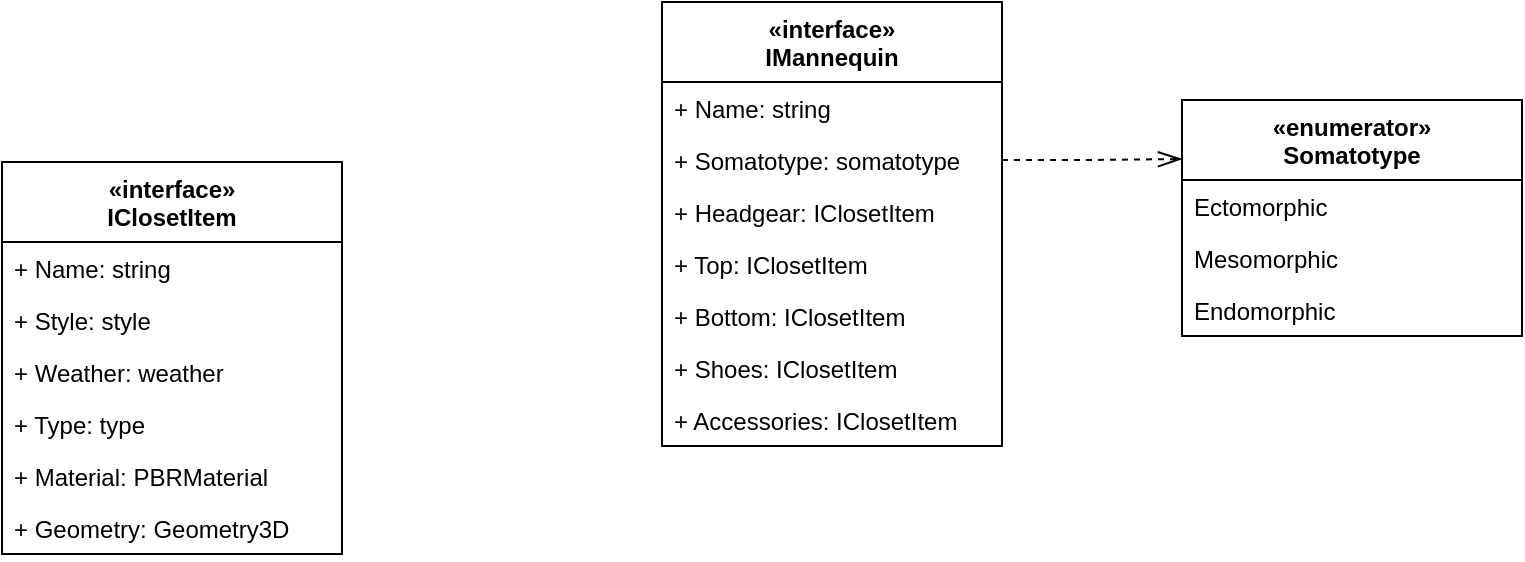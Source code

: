 <mxfile version="21.2.8" type="device">
  <diagram id="C5RBs43oDa-KdzZeNtuy" name="Page-1">
    <mxGraphModel dx="989" dy="610" grid="1" gridSize="10" guides="1" tooltips="1" connect="1" arrows="1" fold="1" page="1" pageScale="1" pageWidth="827" pageHeight="1169" math="0" shadow="0">
      <root>
        <mxCell id="WIyWlLk6GJQsqaUBKTNV-0" />
        <mxCell id="WIyWlLk6GJQsqaUBKTNV-1" parent="WIyWlLk6GJQsqaUBKTNV-0" />
        <mxCell id="nQiGoIswiCYzwuLaW1Vb-15" value="«interface»&lt;br&gt;IClosetItem" style="swimlane;fontStyle=1;align=center;verticalAlign=top;childLayout=stackLayout;horizontal=1;startSize=40;horizontalStack=0;resizeParent=1;resizeParentMax=0;resizeLast=0;collapsible=1;marginBottom=0;whiteSpace=wrap;html=1;" vertex="1" parent="WIyWlLk6GJQsqaUBKTNV-1">
          <mxGeometry x="50" y="100" width="170" height="196" as="geometry" />
        </mxCell>
        <mxCell id="nQiGoIswiCYzwuLaW1Vb-16" value="+ Name: string" style="text;strokeColor=none;fillColor=none;align=left;verticalAlign=top;spacingLeft=4;spacingRight=4;overflow=hidden;rotatable=0;points=[[0,0.5],[1,0.5]];portConstraint=eastwest;whiteSpace=wrap;html=1;" vertex="1" parent="nQiGoIswiCYzwuLaW1Vb-15">
          <mxGeometry y="40" width="170" height="26" as="geometry" />
        </mxCell>
        <mxCell id="nQiGoIswiCYzwuLaW1Vb-21" value="+ Style: style" style="text;strokeColor=none;fillColor=none;align=left;verticalAlign=top;spacingLeft=4;spacingRight=4;overflow=hidden;rotatable=0;points=[[0,0.5],[1,0.5]];portConstraint=eastwest;whiteSpace=wrap;html=1;" vertex="1" parent="nQiGoIswiCYzwuLaW1Vb-15">
          <mxGeometry y="66" width="170" height="26" as="geometry" />
        </mxCell>
        <mxCell id="nQiGoIswiCYzwuLaW1Vb-22" value="+ Weather: weather" style="text;strokeColor=none;fillColor=none;align=left;verticalAlign=top;spacingLeft=4;spacingRight=4;overflow=hidden;rotatable=0;points=[[0,0.5],[1,0.5]];portConstraint=eastwest;whiteSpace=wrap;html=1;" vertex="1" parent="nQiGoIswiCYzwuLaW1Vb-15">
          <mxGeometry y="92" width="170" height="26" as="geometry" />
        </mxCell>
        <mxCell id="nQiGoIswiCYzwuLaW1Vb-23" value="+ Type: type" style="text;strokeColor=none;fillColor=none;align=left;verticalAlign=top;spacingLeft=4;spacingRight=4;overflow=hidden;rotatable=0;points=[[0,0.5],[1,0.5]];portConstraint=eastwest;whiteSpace=wrap;html=1;" vertex="1" parent="nQiGoIswiCYzwuLaW1Vb-15">
          <mxGeometry y="118" width="170" height="26" as="geometry" />
        </mxCell>
        <mxCell id="nQiGoIswiCYzwuLaW1Vb-19" value="+ Material: PBRMaterial" style="text;strokeColor=none;fillColor=none;align=left;verticalAlign=top;spacingLeft=4;spacingRight=4;overflow=hidden;rotatable=0;points=[[0,0.5],[1,0.5]];portConstraint=eastwest;whiteSpace=wrap;html=1;" vertex="1" parent="nQiGoIswiCYzwuLaW1Vb-15">
          <mxGeometry y="144" width="170" height="26" as="geometry" />
        </mxCell>
        <mxCell id="nQiGoIswiCYzwuLaW1Vb-20" value="+ Geometry: Geometry3D" style="text;strokeColor=none;fillColor=none;align=left;verticalAlign=top;spacingLeft=4;spacingRight=4;overflow=hidden;rotatable=0;points=[[0,0.5],[1,0.5]];portConstraint=eastwest;whiteSpace=wrap;html=1;" vertex="1" parent="nQiGoIswiCYzwuLaW1Vb-15">
          <mxGeometry y="170" width="170" height="26" as="geometry" />
        </mxCell>
        <mxCell id="nQiGoIswiCYzwuLaW1Vb-32" value="«interface»&lt;br&gt;IMannequin" style="swimlane;fontStyle=1;align=center;verticalAlign=top;childLayout=stackLayout;horizontal=1;startSize=40;horizontalStack=0;resizeParent=1;resizeParentMax=0;resizeLast=0;collapsible=1;marginBottom=0;whiteSpace=wrap;html=1;" vertex="1" parent="WIyWlLk6GJQsqaUBKTNV-1">
          <mxGeometry x="380" y="20" width="170" height="222" as="geometry" />
        </mxCell>
        <mxCell id="nQiGoIswiCYzwuLaW1Vb-33" value="+ Name: string" style="text;strokeColor=none;fillColor=none;align=left;verticalAlign=top;spacingLeft=4;spacingRight=4;overflow=hidden;rotatable=0;points=[[0,0.5],[1,0.5]];portConstraint=eastwest;whiteSpace=wrap;html=1;" vertex="1" parent="nQiGoIswiCYzwuLaW1Vb-32">
          <mxGeometry y="40" width="170" height="26" as="geometry" />
        </mxCell>
        <mxCell id="nQiGoIswiCYzwuLaW1Vb-39" value="+ Somatotype: somatotype" style="text;strokeColor=none;fillColor=none;align=left;verticalAlign=top;spacingLeft=4;spacingRight=4;overflow=hidden;rotatable=0;points=[[0,0.5],[1,0.5]];portConstraint=eastwest;whiteSpace=wrap;html=1;" vertex="1" parent="nQiGoIswiCYzwuLaW1Vb-32">
          <mxGeometry y="66" width="170" height="26" as="geometry" />
        </mxCell>
        <mxCell id="nQiGoIswiCYzwuLaW1Vb-46" value="+ Headgear: IClosetItem" style="text;strokeColor=none;fillColor=none;align=left;verticalAlign=top;spacingLeft=4;spacingRight=4;overflow=hidden;rotatable=0;points=[[0,0.5],[1,0.5]];portConstraint=eastwest;whiteSpace=wrap;html=1;" vertex="1" parent="nQiGoIswiCYzwuLaW1Vb-32">
          <mxGeometry y="92" width="170" height="26" as="geometry" />
        </mxCell>
        <mxCell id="nQiGoIswiCYzwuLaW1Vb-47" value="+ Top: IClosetItem" style="text;strokeColor=none;fillColor=none;align=left;verticalAlign=top;spacingLeft=4;spacingRight=4;overflow=hidden;rotatable=0;points=[[0,0.5],[1,0.5]];portConstraint=eastwest;whiteSpace=wrap;html=1;" vertex="1" parent="nQiGoIswiCYzwuLaW1Vb-32">
          <mxGeometry y="118" width="170" height="26" as="geometry" />
        </mxCell>
        <mxCell id="nQiGoIswiCYzwuLaW1Vb-48" value="+ Bottom: IClosetItem" style="text;strokeColor=none;fillColor=none;align=left;verticalAlign=top;spacingLeft=4;spacingRight=4;overflow=hidden;rotatable=0;points=[[0,0.5],[1,0.5]];portConstraint=eastwest;whiteSpace=wrap;html=1;" vertex="1" parent="nQiGoIswiCYzwuLaW1Vb-32">
          <mxGeometry y="144" width="170" height="26" as="geometry" />
        </mxCell>
        <mxCell id="nQiGoIswiCYzwuLaW1Vb-49" value="+ Shoes: IClosetItem" style="text;strokeColor=none;fillColor=none;align=left;verticalAlign=top;spacingLeft=4;spacingRight=4;overflow=hidden;rotatable=0;points=[[0,0.5],[1,0.5]];portConstraint=eastwest;whiteSpace=wrap;html=1;" vertex="1" parent="nQiGoIswiCYzwuLaW1Vb-32">
          <mxGeometry y="170" width="170" height="26" as="geometry" />
        </mxCell>
        <mxCell id="nQiGoIswiCYzwuLaW1Vb-50" value="+ Accessories: IClosetItem" style="text;strokeColor=none;fillColor=none;align=left;verticalAlign=top;spacingLeft=4;spacingRight=4;overflow=hidden;rotatable=0;points=[[0,0.5],[1,0.5]];portConstraint=eastwest;whiteSpace=wrap;html=1;" vertex="1" parent="nQiGoIswiCYzwuLaW1Vb-32">
          <mxGeometry y="196" width="170" height="26" as="geometry" />
        </mxCell>
        <mxCell id="nQiGoIswiCYzwuLaW1Vb-40" value="«enumerator»&lt;br&gt;Somatotype" style="swimlane;fontStyle=1;align=center;verticalAlign=top;childLayout=stackLayout;horizontal=1;startSize=40;horizontalStack=0;resizeParent=1;resizeParentMax=0;resizeLast=0;collapsible=1;marginBottom=0;whiteSpace=wrap;html=1;" vertex="1" parent="WIyWlLk6GJQsqaUBKTNV-1">
          <mxGeometry x="640" y="69" width="170" height="118" as="geometry" />
        </mxCell>
        <mxCell id="nQiGoIswiCYzwuLaW1Vb-41" value="Ectomorphic" style="text;strokeColor=none;fillColor=none;align=left;verticalAlign=top;spacingLeft=4;spacingRight=4;overflow=hidden;rotatable=0;points=[[0,0.5],[1,0.5]];portConstraint=eastwest;whiteSpace=wrap;html=1;" vertex="1" parent="nQiGoIswiCYzwuLaW1Vb-40">
          <mxGeometry y="40" width="170" height="26" as="geometry" />
        </mxCell>
        <mxCell id="nQiGoIswiCYzwuLaW1Vb-43" value="Mesomorphic" style="text;strokeColor=none;fillColor=none;align=left;verticalAlign=top;spacingLeft=4;spacingRight=4;overflow=hidden;rotatable=0;points=[[0,0.5],[1,0.5]];portConstraint=eastwest;whiteSpace=wrap;html=1;" vertex="1" parent="nQiGoIswiCYzwuLaW1Vb-40">
          <mxGeometry y="66" width="170" height="26" as="geometry" />
        </mxCell>
        <mxCell id="nQiGoIswiCYzwuLaW1Vb-44" value="Endomorphic" style="text;strokeColor=none;fillColor=none;align=left;verticalAlign=top;spacingLeft=4;spacingRight=4;overflow=hidden;rotatable=0;points=[[0,0.5],[1,0.5]];portConstraint=eastwest;whiteSpace=wrap;html=1;" vertex="1" parent="nQiGoIswiCYzwuLaW1Vb-40">
          <mxGeometry y="92" width="170" height="26" as="geometry" />
        </mxCell>
        <mxCell id="nQiGoIswiCYzwuLaW1Vb-45" style="edgeStyle=orthogonalEdgeStyle;rounded=0;orthogonalLoop=1;jettySize=auto;html=1;entryX=0;entryY=0.25;entryDx=0;entryDy=0;dashed=1;endArrow=openThin;endFill=0;endSize=10;" edge="1" parent="WIyWlLk6GJQsqaUBKTNV-1" source="nQiGoIswiCYzwuLaW1Vb-39" target="nQiGoIswiCYzwuLaW1Vb-40">
          <mxGeometry relative="1" as="geometry" />
        </mxCell>
      </root>
    </mxGraphModel>
  </diagram>
</mxfile>
